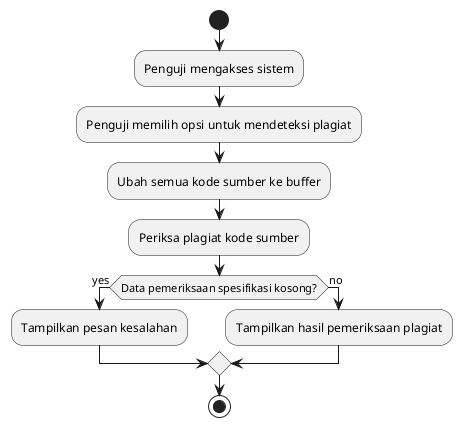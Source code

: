 @startuml
start
:Penguji mengakses sistem;
:Penguji memilih opsi untuk mendeteksi plagiat;
:Ubah semua kode sumber ke buffer;
:Periksa plagiat kode sumber;
if (Data pemeriksaan spesifikasi kosong?) then (yes)
  :Tampilkan pesan kesalahan;
else (no)
  :Tampilkan hasil pemeriksaan plagiat;
endif
stop
@enduml
